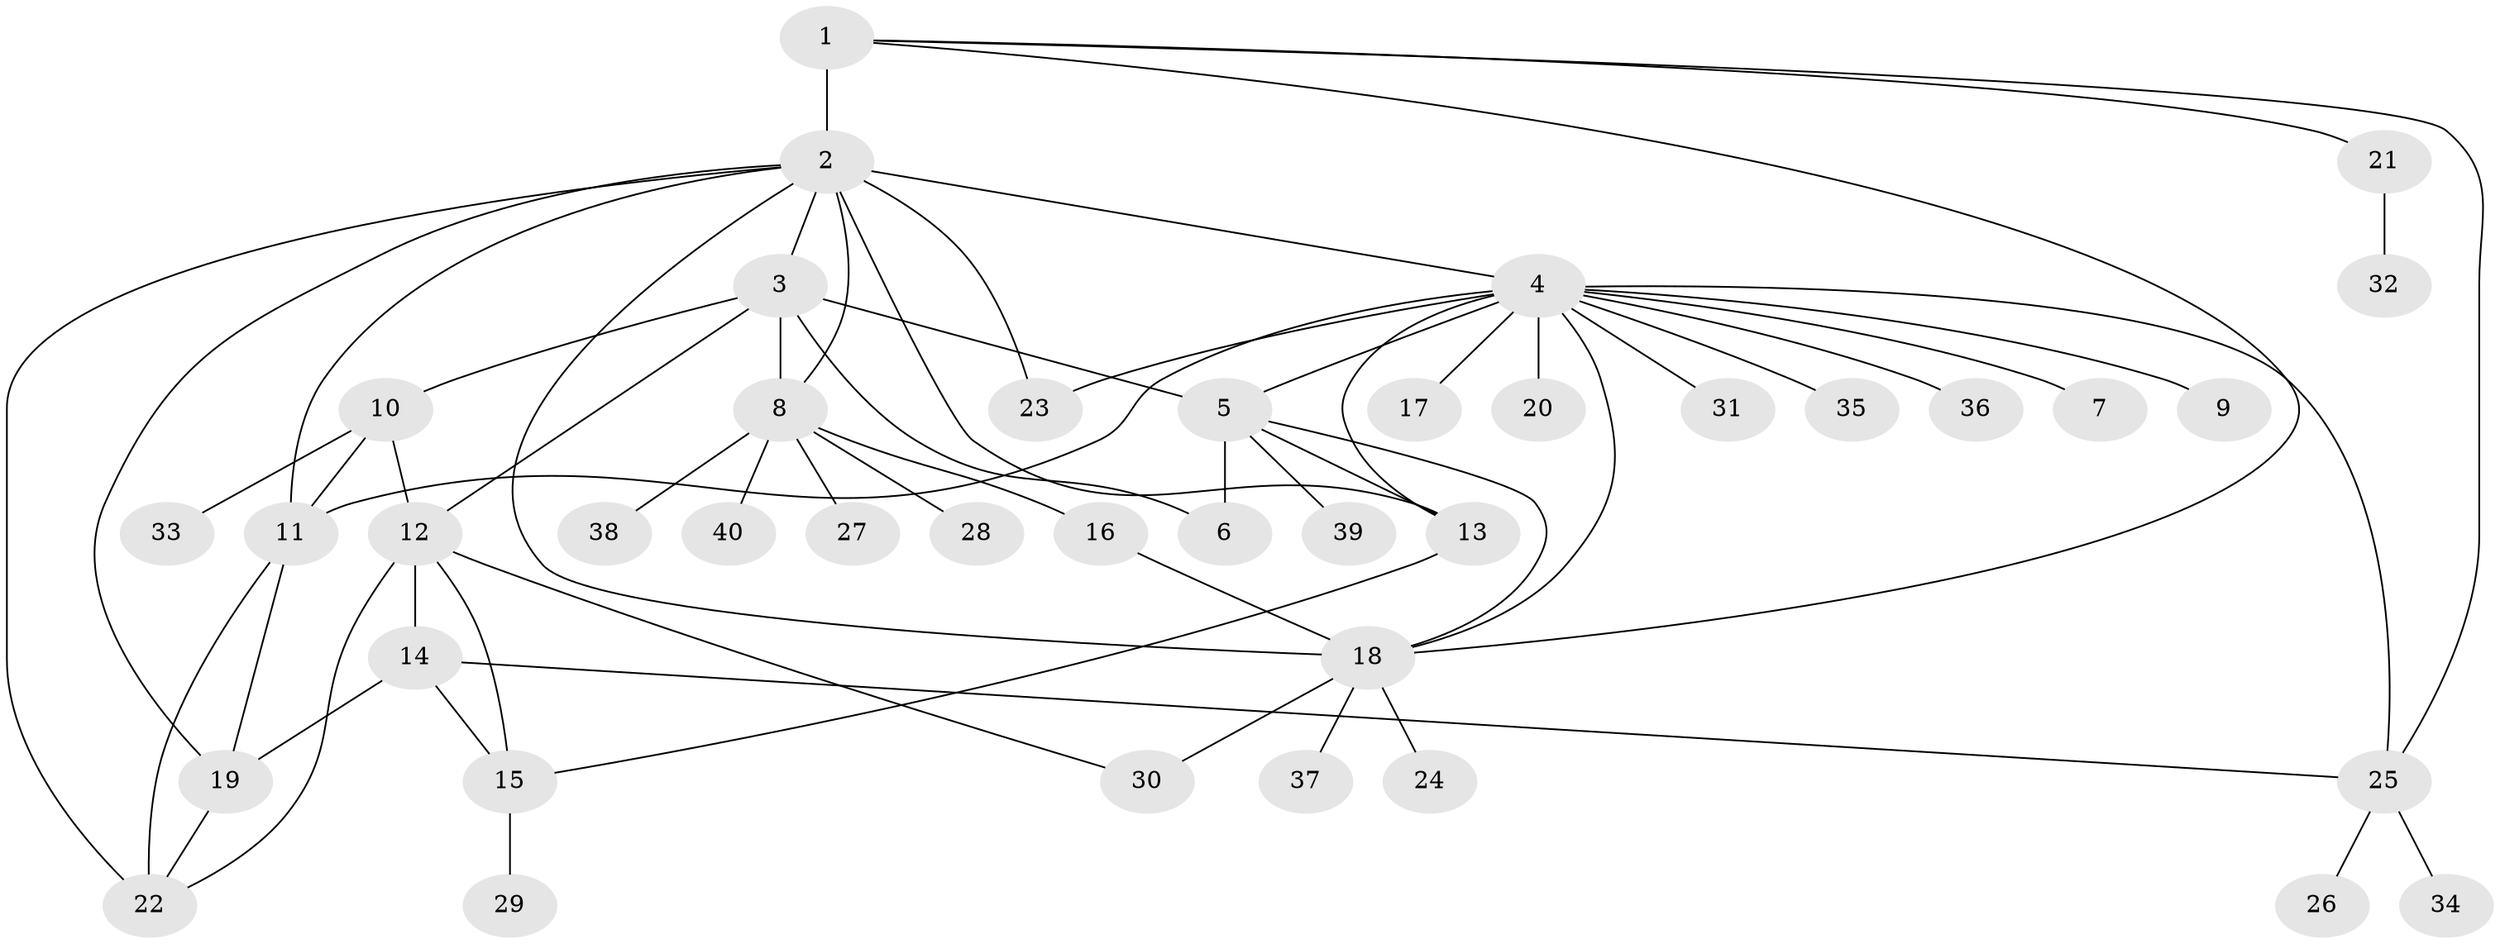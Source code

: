 // original degree distribution, {15: 0.0125, 7: 0.05, 12: 0.0125, 1: 0.4875, 18: 0.0125, 3: 0.1125, 8: 0.0125, 2: 0.1875, 5: 0.05, 4: 0.05, 11: 0.0125}
// Generated by graph-tools (version 1.1) at 2025/35/03/09/25 02:35:23]
// undirected, 40 vertices, 62 edges
graph export_dot {
graph [start="1"]
  node [color=gray90,style=filled];
  1;
  2;
  3;
  4;
  5;
  6;
  7;
  8;
  9;
  10;
  11;
  12;
  13;
  14;
  15;
  16;
  17;
  18;
  19;
  20;
  21;
  22;
  23;
  24;
  25;
  26;
  27;
  28;
  29;
  30;
  31;
  32;
  33;
  34;
  35;
  36;
  37;
  38;
  39;
  40;
  1 -- 2 [weight=10.0];
  1 -- 18 [weight=1.0];
  1 -- 21 [weight=1.0];
  1 -- 25 [weight=1.0];
  2 -- 3 [weight=2.0];
  2 -- 4 [weight=1.0];
  2 -- 8 [weight=1.0];
  2 -- 11 [weight=2.0];
  2 -- 13 [weight=1.0];
  2 -- 18 [weight=1.0];
  2 -- 19 [weight=1.0];
  2 -- 22 [weight=1.0];
  2 -- 23 [weight=1.0];
  3 -- 5 [weight=1.0];
  3 -- 6 [weight=5.0];
  3 -- 8 [weight=1.0];
  3 -- 10 [weight=1.0];
  3 -- 12 [weight=1.0];
  4 -- 5 [weight=1.0];
  4 -- 7 [weight=1.0];
  4 -- 9 [weight=1.0];
  4 -- 11 [weight=2.0];
  4 -- 13 [weight=1.0];
  4 -- 17 [weight=1.0];
  4 -- 18 [weight=1.0];
  4 -- 20 [weight=1.0];
  4 -- 23 [weight=1.0];
  4 -- 25 [weight=1.0];
  4 -- 31 [weight=1.0];
  4 -- 35 [weight=1.0];
  4 -- 36 [weight=1.0];
  5 -- 6 [weight=1.0];
  5 -- 13 [weight=1.0];
  5 -- 18 [weight=1.0];
  5 -- 39 [weight=1.0];
  8 -- 16 [weight=1.0];
  8 -- 27 [weight=1.0];
  8 -- 28 [weight=1.0];
  8 -- 38 [weight=1.0];
  8 -- 40 [weight=1.0];
  10 -- 11 [weight=1.0];
  10 -- 12 [weight=1.0];
  10 -- 33 [weight=1.0];
  11 -- 19 [weight=1.0];
  11 -- 22 [weight=1.0];
  12 -- 14 [weight=1.0];
  12 -- 15 [weight=1.0];
  12 -- 22 [weight=1.0];
  12 -- 30 [weight=1.0];
  13 -- 15 [weight=1.0];
  14 -- 15 [weight=1.0];
  14 -- 19 [weight=3.0];
  14 -- 25 [weight=1.0];
  15 -- 29 [weight=1.0];
  16 -- 18 [weight=1.0];
  18 -- 24 [weight=1.0];
  18 -- 30 [weight=1.0];
  18 -- 37 [weight=1.0];
  19 -- 22 [weight=1.0];
  21 -- 32 [weight=1.0];
  25 -- 26 [weight=1.0];
  25 -- 34 [weight=1.0];
}
